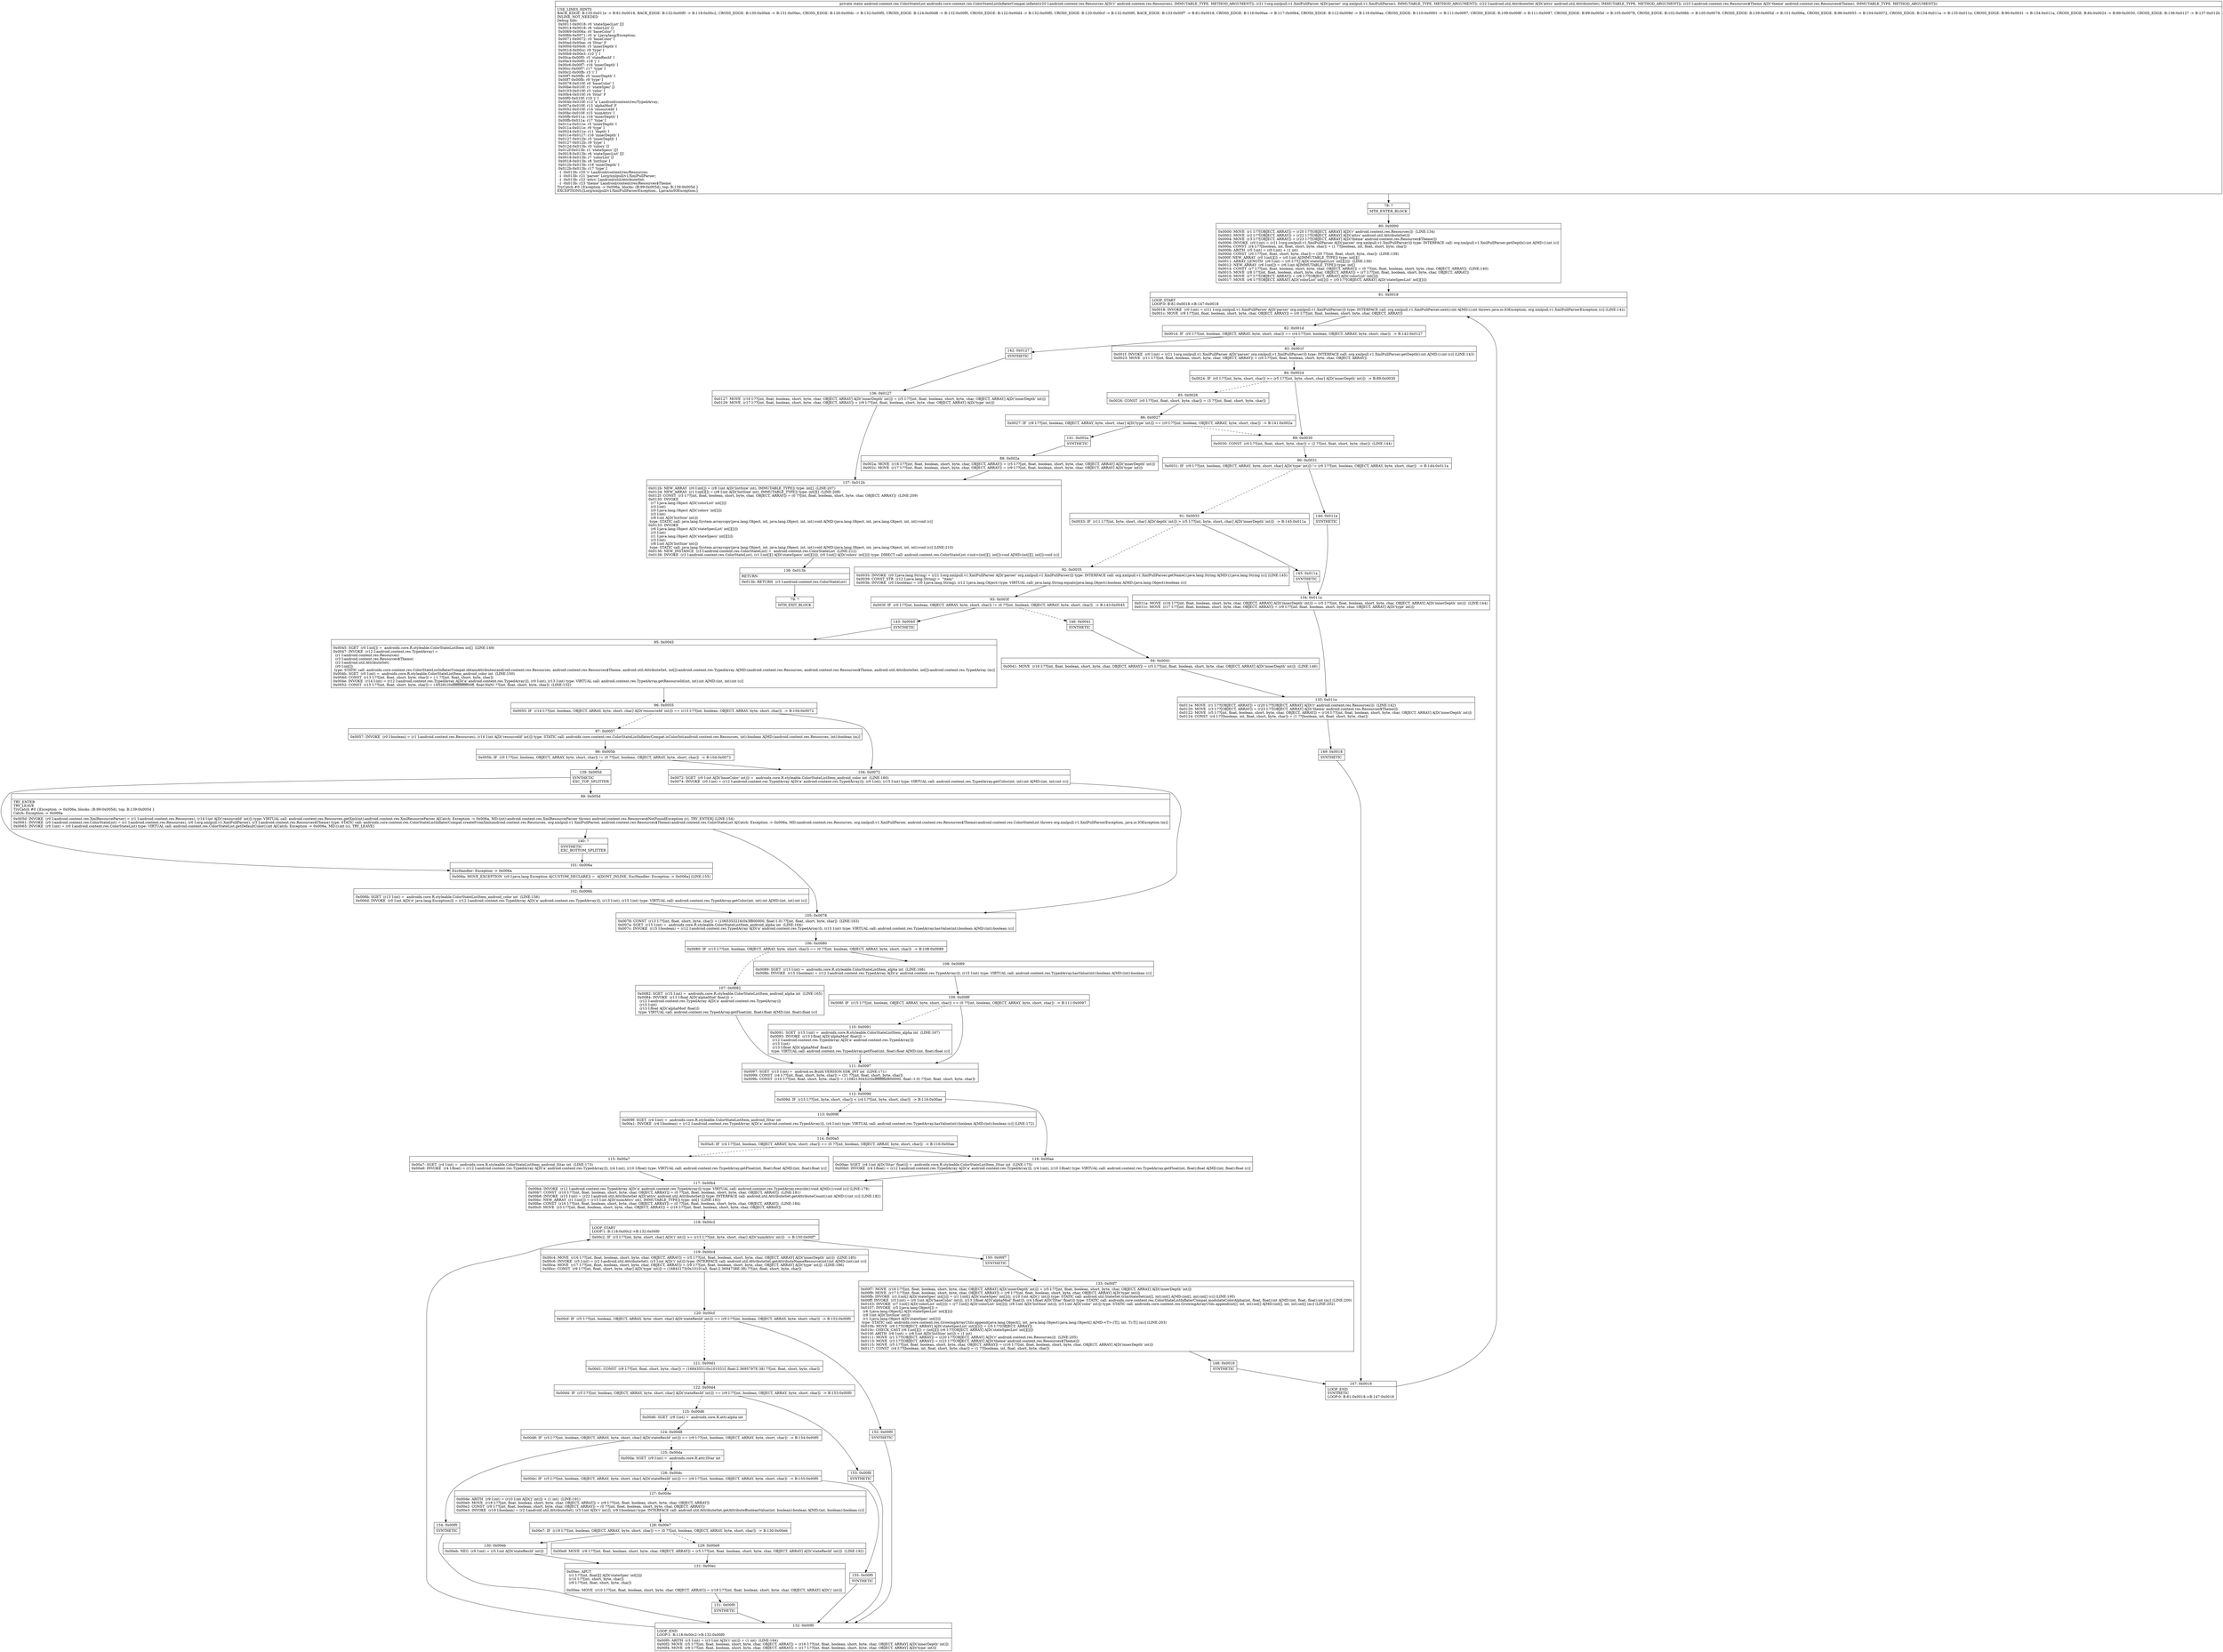 digraph "CFG forandroidx.core.content.res.ColorStateListInflaterCompat.inflate(Landroid\/content\/res\/Resources;Lorg\/xmlpull\/v1\/XmlPullParser;Landroid\/util\/AttributeSet;Landroid\/content\/res\/Resources$Theme;)Landroid\/content\/res\/ColorStateList;" {
Node_78 [shape=record,label="{78\:\ ?|MTH_ENTER_BLOCK\l}"];
Node_80 [shape=record,label="{80\:\ 0x0000|0x0000: MOVE  (r1 I:??[OBJECT, ARRAY]) = (r20 I:??[OBJECT, ARRAY] A[D('r' android.content.res.Resources)])  (LINE:134)\l0x0002: MOVE  (r2 I:??[OBJECT, ARRAY]) = (r22 I:??[OBJECT, ARRAY] A[D('attrs' android.util.AttributeSet)]) \l0x0004: MOVE  (r3 I:??[OBJECT, ARRAY]) = (r23 I:??[OBJECT, ARRAY] A[D('theme' android.content.res.Resources$Theme)]) \l0x0006: INVOKE  (r0 I:int) = (r21 I:org.xmlpull.v1.XmlPullParser A[D('parser' org.xmlpull.v1.XmlPullParser)]) type: INTERFACE call: org.xmlpull.v1.XmlPullParser.getDepth():int A[MD:():int (c)]\l0x000a: CONST  (r4 I:??[boolean, int, float, short, byte, char]) = (1 ??[boolean, int, float, short, byte, char]) \l0x000b: ARITH  (r5 I:int) = (r0 I:int) + (1 int) \l0x000d: CONST  (r0 I:??[int, float, short, byte, char]) = (20 ??[int, float, short, byte, char])  (LINE:138)\l0x000f: NEW_ARRAY  (r0 I:int[][]) = (r0 I:int A[IMMUTABLE_TYPE]) type: int[][] \l0x0011: ARRAY_LENGTH  (r6 I:int) = (r0 I:??[] A[D('stateSpecList' int[][])])  (LINE:139)\l0x0012: NEW_ARRAY  (r6 I:int[]) = (r6 I:int A[IMMUTABLE_TYPE]) type: int[] \l0x0014: CONST  (r7 I:??[int, float, boolean, short, byte, char, OBJECT, ARRAY]) = (0 ??[int, float, boolean, short, byte, char, OBJECT, ARRAY])  (LINE:140)\l0x0015: MOVE  (r8 I:??[int, float, boolean, short, byte, char, OBJECT, ARRAY]) = (r7 I:??[int, float, boolean, short, byte, char, OBJECT, ARRAY]) \l0x0016: MOVE  (r7 I:??[OBJECT, ARRAY]) = (r6 I:??[OBJECT, ARRAY] A[D('colorList' int[])]) \l0x0017: MOVE  (r6 I:??[OBJECT, ARRAY] A[D('colorList' int[])]) = (r0 I:??[OBJECT, ARRAY] A[D('stateSpecList' int[][])]) \l}"];
Node_81 [shape=record,label="{81\:\ 0x0018|LOOP_START\lLOOP:0: B:81:0x0018\-\>B:147:0x0018\l|0x0018: INVOKE  (r0 I:int) = (r21 I:org.xmlpull.v1.XmlPullParser A[D('parser' org.xmlpull.v1.XmlPullParser)]) type: INTERFACE call: org.xmlpull.v1.XmlPullParser.next():int A[MD:():int throws java.io.IOException, org.xmlpull.v1.XmlPullParserException (c)] (LINE:142)\l0x001c: MOVE  (r9 I:??[int, float, boolean, short, byte, char, OBJECT, ARRAY]) = (r0 I:??[int, float, boolean, short, byte, char, OBJECT, ARRAY]) \l}"];
Node_82 [shape=record,label="{82\:\ 0x001d|0x001d: IF  (r0 I:??[int, boolean, OBJECT, ARRAY, byte, short, char]) == (r4 I:??[int, boolean, OBJECT, ARRAY, byte, short, char])  \-\> B:142:0x0127 \l}"];
Node_83 [shape=record,label="{83\:\ 0x001f|0x001f: INVOKE  (r0 I:int) = (r21 I:org.xmlpull.v1.XmlPullParser A[D('parser' org.xmlpull.v1.XmlPullParser)]) type: INTERFACE call: org.xmlpull.v1.XmlPullParser.getDepth():int A[MD:():int (c)] (LINE:143)\l0x0023: MOVE  (r11 I:??[int, float, boolean, short, byte, char, OBJECT, ARRAY]) = (r0 I:??[int, float, boolean, short, byte, char, OBJECT, ARRAY]) \l}"];
Node_84 [shape=record,label="{84\:\ 0x0024|0x0024: IF  (r0 I:??[int, byte, short, char]) \>= (r5 I:??[int, byte, short, char] A[D('innerDepth' int)])  \-\> B:89:0x0030 \l}"];
Node_85 [shape=record,label="{85\:\ 0x0026|0x0026: CONST  (r0 I:??[int, float, short, byte, char]) = (3 ??[int, float, short, byte, char]) \l}"];
Node_86 [shape=record,label="{86\:\ 0x0027|0x0027: IF  (r9 I:??[int, boolean, OBJECT, ARRAY, byte, short, char] A[D('type' int)]) == (r0 I:??[int, boolean, OBJECT, ARRAY, byte, short, char])  \-\> B:141:0x002a \l}"];
Node_141 [shape=record,label="{141\:\ 0x002a|SYNTHETIC\l}"];
Node_88 [shape=record,label="{88\:\ 0x002a|0x002a: MOVE  (r16 I:??[int, float, boolean, short, byte, char, OBJECT, ARRAY]) = (r5 I:??[int, float, boolean, short, byte, char, OBJECT, ARRAY] A[D('innerDepth' int)]) \l0x002c: MOVE  (r17 I:??[int, float, boolean, short, byte, char, OBJECT, ARRAY]) = (r9 I:??[int, float, boolean, short, byte, char, OBJECT, ARRAY] A[D('type' int)]) \l}"];
Node_137 [shape=record,label="{137\:\ 0x012b|0x012b: NEW_ARRAY  (r0 I:int[]) = (r8 I:int A[D('listSize' int), IMMUTABLE_TYPE]) type: int[]  (LINE:207)\l0x012d: NEW_ARRAY  (r1 I:int[][]) = (r8 I:int A[D('listSize' int), IMMUTABLE_TYPE]) type: int[][]  (LINE:208)\l0x012f: CONST  (r3 I:??[int, float, boolean, short, byte, char, OBJECT, ARRAY]) = (0 ??[int, float, boolean, short, byte, char, OBJECT, ARRAY])  (LINE:209)\l0x0130: INVOKE  \l  (r7 I:java.lang.Object A[D('colorList' int[])])\l  (r3 I:int)\l  (r0 I:java.lang.Object A[D('colors' int[])])\l  (r3 I:int)\l  (r8 I:int A[D('listSize' int)])\l type: STATIC call: java.lang.System.arraycopy(java.lang.Object, int, java.lang.Object, int, int):void A[MD:(java.lang.Object, int, java.lang.Object, int, int):void (c)]\l0x0133: INVOKE  \l  (r6 I:java.lang.Object A[D('stateSpecList' int[][])])\l  (r3 I:int)\l  (r1 I:java.lang.Object A[D('stateSpecs' int[][])])\l  (r3 I:int)\l  (r8 I:int A[D('listSize' int)])\l type: STATIC call: java.lang.System.arraycopy(java.lang.Object, int, java.lang.Object, int, int):void A[MD:(java.lang.Object, int, java.lang.Object, int, int):void (c)] (LINE:210)\l0x0136: NEW_INSTANCE  (r3 I:android.content.res.ColorStateList) =  android.content.res.ColorStateList  (LINE:212)\l0x0138: INVOKE  (r3 I:android.content.res.ColorStateList), (r1 I:int[][] A[D('stateSpecs' int[][])]), (r0 I:int[] A[D('colors' int[])]) type: DIRECT call: android.content.res.ColorStateList.\<init\>(int[][], int[]):void A[MD:(int[][], int[]):void (c)]\l}"];
Node_138 [shape=record,label="{138\:\ 0x013b|RETURN\l|0x013b: RETURN  (r3 I:android.content.res.ColorStateList) \l}"];
Node_79 [shape=record,label="{79\:\ ?|MTH_EXIT_BLOCK\l}"];
Node_89 [shape=record,label="{89\:\ 0x0030|0x0030: CONST  (r0 I:??[int, float, short, byte, char]) = (2 ??[int, float, short, byte, char])  (LINE:144)\l}"];
Node_90 [shape=record,label="{90\:\ 0x0031|0x0031: IF  (r9 I:??[int, boolean, OBJECT, ARRAY, byte, short, char] A[D('type' int)]) != (r0 I:??[int, boolean, OBJECT, ARRAY, byte, short, char])  \-\> B:144:0x011a \l}"];
Node_91 [shape=record,label="{91\:\ 0x0033|0x0033: IF  (r11 I:??[int, byte, short, char] A[D('depth' int)]) \> (r5 I:??[int, byte, short, char] A[D('innerDepth' int)])  \-\> B:145:0x011a \l}"];
Node_92 [shape=record,label="{92\:\ 0x0035|0x0035: INVOKE  (r0 I:java.lang.String) = (r21 I:org.xmlpull.v1.XmlPullParser A[D('parser' org.xmlpull.v1.XmlPullParser)]) type: INTERFACE call: org.xmlpull.v1.XmlPullParser.getName():java.lang.String A[MD:():java.lang.String (c)] (LINE:145)\l0x0039: CONST_STR  (r12 I:java.lang.String) =  \"item\" \l0x003b: INVOKE  (r0 I:boolean) = (r0 I:java.lang.String), (r12 I:java.lang.Object) type: VIRTUAL call: java.lang.String.equals(java.lang.Object):boolean A[MD:(java.lang.Object):boolean (c)]\l}"];
Node_93 [shape=record,label="{93\:\ 0x003f|0x003f: IF  (r0 I:??[int, boolean, OBJECT, ARRAY, byte, short, char]) != (0 ??[int, boolean, OBJECT, ARRAY, byte, short, char])  \-\> B:143:0x0045 \l}"];
Node_143 [shape=record,label="{143\:\ 0x0045|SYNTHETIC\l}"];
Node_95 [shape=record,label="{95\:\ 0x0045|0x0045: SGET  (r0 I:int[]) =  androidx.core.R.styleable.ColorStateListItem int[]  (LINE:149)\l0x0047: INVOKE  (r12 I:android.content.res.TypedArray) = \l  (r1 I:android.content.res.Resources)\l  (r3 I:android.content.res.Resources$Theme)\l  (r2 I:android.util.AttributeSet)\l  (r0 I:int[])\l type: STATIC call: androidx.core.content.res.ColorStateListInflaterCompat.obtainAttributes(android.content.res.Resources, android.content.res.Resources$Theme, android.util.AttributeSet, int[]):android.content.res.TypedArray A[MD:(android.content.res.Resources, android.content.res.Resources$Theme, android.util.AttributeSet, int[]):android.content.res.TypedArray (m)]\l0x004b: SGET  (r0 I:int) =  androidx.core.R.styleable.ColorStateListItem_android_color int  (LINE:150)\l0x004d: CONST  (r13 I:??[int, float, short, byte, char]) = (\-1 ??[int, float, short, byte, char]) \l0x004e: INVOKE  (r14 I:int) = (r12 I:android.content.res.TypedArray A[D('a' android.content.res.TypedArray)]), (r0 I:int), (r13 I:int) type: VIRTUAL call: android.content.res.TypedArray.getResourceId(int, int):int A[MD:(int, int):int (c)]\l0x0052: CONST  (r15 I:??[int, float, short, byte, char]) = (\-65281(0xffffffffffff00ff, float:NaN) ??[int, float, short, byte, char])  (LINE:152)\l}"];
Node_96 [shape=record,label="{96\:\ 0x0055|0x0055: IF  (r14 I:??[int, boolean, OBJECT, ARRAY, byte, short, char] A[D('resourceId' int)]) == (r13 I:??[int, boolean, OBJECT, ARRAY, byte, short, char])  \-\> B:104:0x0072 \l}"];
Node_97 [shape=record,label="{97\:\ 0x0057|0x0057: INVOKE  (r0 I:boolean) = (r1 I:android.content.res.Resources), (r14 I:int A[D('resourceId' int)]) type: STATIC call: androidx.core.content.res.ColorStateListInflaterCompat.isColorInt(android.content.res.Resources, int):boolean A[MD:(android.content.res.Resources, int):boolean (m)]\l}"];
Node_98 [shape=record,label="{98\:\ 0x005b|0x005b: IF  (r0 I:??[int, boolean, OBJECT, ARRAY, byte, short, char]) != (0 ??[int, boolean, OBJECT, ARRAY, byte, short, char])  \-\> B:104:0x0072 \l}"];
Node_139 [shape=record,label="{139\:\ 0x005d|SYNTHETIC\lEXC_TOP_SPLITTER\l}"];
Node_99 [shape=record,label="{99\:\ 0x005d|TRY_ENTER\lTRY_LEAVE\lTryCatch #0 \{Exception \-\> 0x006a, blocks: (B:99:0x005d), top: B:139:0x005d \}\lCatch: Exception \-\> 0x006a\l|0x005d: INVOKE  (r0 I:android.content.res.XmlResourceParser) = (r1 I:android.content.res.Resources), (r14 I:int A[D('resourceId' int)]) type: VIRTUAL call: android.content.res.Resources.getXml(int):android.content.res.XmlResourceParser A[Catch: Exception \-\> 0x006a, MD:(int):android.content.res.XmlResourceParser throws android.content.res.Resources$NotFoundException (c), TRY_ENTER] (LINE:154)\l0x0061: INVOKE  (r0 I:android.content.res.ColorStateList) = (r1 I:android.content.res.Resources), (r0 I:org.xmlpull.v1.XmlPullParser), (r3 I:android.content.res.Resources$Theme) type: STATIC call: androidx.core.content.res.ColorStateListInflaterCompat.createFromXml(android.content.res.Resources, org.xmlpull.v1.XmlPullParser, android.content.res.Resources$Theme):android.content.res.ColorStateList A[Catch: Exception \-\> 0x006a, MD:(android.content.res.Resources, org.xmlpull.v1.XmlPullParser, android.content.res.Resources$Theme):android.content.res.ColorStateList throws org.xmlpull.v1.XmlPullParserException, java.io.IOException (m)]\l0x0065: INVOKE  (r0 I:int) = (r0 I:android.content.res.ColorStateList) type: VIRTUAL call: android.content.res.ColorStateList.getDefaultColor():int A[Catch: Exception \-\> 0x006a, MD:():int (c), TRY_LEAVE]\l}"];
Node_105 [shape=record,label="{105\:\ 0x0078|0x0078: CONST  (r13 I:??[int, float, short, byte, char]) = (1065353216(0x3f800000, float:1.0) ??[int, float, short, byte, char])  (LINE:163)\l0x007a: SGET  (r15 I:int) =  androidx.core.R.styleable.ColorStateListItem_android_alpha int  (LINE:164)\l0x007c: INVOKE  (r15 I:boolean) = (r12 I:android.content.res.TypedArray A[D('a' android.content.res.TypedArray)]), (r15 I:int) type: VIRTUAL call: android.content.res.TypedArray.hasValue(int):boolean A[MD:(int):boolean (c)]\l}"];
Node_106 [shape=record,label="{106\:\ 0x0080|0x0080: IF  (r15 I:??[int, boolean, OBJECT, ARRAY, byte, short, char]) == (0 ??[int, boolean, OBJECT, ARRAY, byte, short, char])  \-\> B:108:0x0089 \l}"];
Node_107 [shape=record,label="{107\:\ 0x0082|0x0082: SGET  (r15 I:int) =  androidx.core.R.styleable.ColorStateListItem_android_alpha int  (LINE:165)\l0x0084: INVOKE  (r13 I:float A[D('alphaMod' float)]) = \l  (r12 I:android.content.res.TypedArray A[D('a' android.content.res.TypedArray)])\l  (r15 I:int)\l  (r13 I:float A[D('alphaMod' float)])\l type: VIRTUAL call: android.content.res.TypedArray.getFloat(int, float):float A[MD:(int, float):float (c)]\l}"];
Node_111 [shape=record,label="{111\:\ 0x0097|0x0097: SGET  (r15 I:int) =  android.os.Build.VERSION.SDK_INT int  (LINE:171)\l0x0099: CONST  (r4 I:??[int, float, short, byte, char]) = (31 ??[int, float, short, byte, char]) \l0x009b: CONST  (r10 I:??[int, float, short, byte, char]) = (\-1082130432(0xffffffffbf800000, float:\-1.0) ??[int, float, short, byte, char]) \l}"];
Node_112 [shape=record,label="{112\:\ 0x009d|0x009d: IF  (r15 I:??[int, byte, short, char]) \< (r4 I:??[int, byte, short, char])  \-\> B:116:0x00ae \l}"];
Node_113 [shape=record,label="{113\:\ 0x009f|0x009f: SGET  (r4 I:int) =  androidx.core.R.styleable.ColorStateListItem_android_lStar int \l0x00a1: INVOKE  (r4 I:boolean) = (r12 I:android.content.res.TypedArray A[D('a' android.content.res.TypedArray)]), (r4 I:int) type: VIRTUAL call: android.content.res.TypedArray.hasValue(int):boolean A[MD:(int):boolean (c)] (LINE:172)\l}"];
Node_114 [shape=record,label="{114\:\ 0x00a5|0x00a5: IF  (r4 I:??[int, boolean, OBJECT, ARRAY, byte, short, char]) == (0 ??[int, boolean, OBJECT, ARRAY, byte, short, char])  \-\> B:116:0x00ae \l}"];
Node_115 [shape=record,label="{115\:\ 0x00a7|0x00a7: SGET  (r4 I:int) =  androidx.core.R.styleable.ColorStateListItem_android_lStar int  (LINE:173)\l0x00a9: INVOKE  (r4 I:float) = (r12 I:android.content.res.TypedArray A[D('a' android.content.res.TypedArray)]), (r4 I:int), (r10 I:float) type: VIRTUAL call: android.content.res.TypedArray.getFloat(int, float):float A[MD:(int, float):float (c)]\l}"];
Node_117 [shape=record,label="{117\:\ 0x00b4|0x00b4: INVOKE  (r12 I:android.content.res.TypedArray A[D('a' android.content.res.TypedArray)]) type: VIRTUAL call: android.content.res.TypedArray.recycle():void A[MD:():void (c)] (LINE:178)\l0x00b7: CONST  (r10 I:??[int, float, boolean, short, byte, char, OBJECT, ARRAY]) = (0 ??[int, float, boolean, short, byte, char, OBJECT, ARRAY])  (LINE:181)\l0x00b8: INVOKE  (r15 I:int) = (r22 I:android.util.AttributeSet A[D('attrs' android.util.AttributeSet)]) type: INTERFACE call: android.util.AttributeSet.getAttributeCount():int A[MD:():int (c)] (LINE:182)\l0x00bc: NEW_ARRAY  (r1 I:int[]) = (r15 I:int A[D('numAttrs' int), IMMUTABLE_TYPE]) type: int[]  (LINE:183)\l0x00be: CONST  (r16 I:??[int, float, boolean, short, byte, char, OBJECT, ARRAY]) = (0 ??[int, float, boolean, short, byte, char, OBJECT, ARRAY])  (LINE:184)\l0x00c0: MOVE  (r3 I:??[int, float, boolean, short, byte, char, OBJECT, ARRAY]) = (r16 I:??[int, float, boolean, short, byte, char, OBJECT, ARRAY]) \l}"];
Node_118 [shape=record,label="{118\:\ 0x00c2|LOOP_START\lLOOP:1: B:118:0x00c2\-\>B:132:0x00f0\l|0x00c2: IF  (r3 I:??[int, byte, short, char] A[D('i' int)]) \>= (r15 I:??[int, byte, short, char] A[D('numAttrs' int)])  \-\> B:150:0x00f7 \l}"];
Node_119 [shape=record,label="{119\:\ 0x00c4|0x00c4: MOVE  (r16 I:??[int, float, boolean, short, byte, char, OBJECT, ARRAY]) = (r5 I:??[int, float, boolean, short, byte, char, OBJECT, ARRAY] A[D('innerDepth' int)])  (LINE:185)\l0x00c6: INVOKE  (r5 I:int) = (r2 I:android.util.AttributeSet), (r3 I:int A[D('i' int)]) type: INTERFACE call: android.util.AttributeSet.getAttributeNameResource(int):int A[MD:(int):int (c)]\l0x00ca: MOVE  (r17 I:??[int, float, boolean, short, byte, char, OBJECT, ARRAY]) = (r9 I:??[int, float, boolean, short, byte, char, OBJECT, ARRAY] A[D('type' int)])  (LINE:186)\l0x00cc: CONST  (r9 I:??[int, float, short, byte, char] A[D('type' int)]) = (16843173(0x10101a5, float:2.3694738E\-38) ??[int, float, short, byte, char]) \l}"];
Node_120 [shape=record,label="{120\:\ 0x00cf|0x00cf: IF  (r5 I:??[int, boolean, OBJECT, ARRAY, byte, short, char] A[D('stateResId' int)]) == (r9 I:??[int, boolean, OBJECT, ARRAY, byte, short, char])  \-\> B:152:0x00f0 \l}"];
Node_121 [shape=record,label="{121\:\ 0x00d1|0x00d1: CONST  (r9 I:??[int, float, short, byte, char]) = (16843551(0x101031f, float:2.3695797E\-38) ??[int, float, short, byte, char]) \l}"];
Node_122 [shape=record,label="{122\:\ 0x00d4|0x00d4: IF  (r5 I:??[int, boolean, OBJECT, ARRAY, byte, short, char] A[D('stateResId' int)]) == (r9 I:??[int, boolean, OBJECT, ARRAY, byte, short, char])  \-\> B:153:0x00f0 \l}"];
Node_123 [shape=record,label="{123\:\ 0x00d6|0x00d6: SGET  (r9 I:int) =  androidx.core.R.attr.alpha int \l}"];
Node_124 [shape=record,label="{124\:\ 0x00d8|0x00d8: IF  (r5 I:??[int, boolean, OBJECT, ARRAY, byte, short, char] A[D('stateResId' int)]) == (r9 I:??[int, boolean, OBJECT, ARRAY, byte, short, char])  \-\> B:154:0x00f0 \l}"];
Node_125 [shape=record,label="{125\:\ 0x00da|0x00da: SGET  (r9 I:int) =  androidx.core.R.attr.lStar int \l}"];
Node_126 [shape=record,label="{126\:\ 0x00dc|0x00dc: IF  (r5 I:??[int, boolean, OBJECT, ARRAY, byte, short, char] A[D('stateResId' int)]) == (r9 I:??[int, boolean, OBJECT, ARRAY, byte, short, char])  \-\> B:155:0x00f0 \l}"];
Node_127 [shape=record,label="{127\:\ 0x00de|0x00de: ARITH  (r9 I:int) = (r10 I:int A[D('j' int)]) + (1 int)  (LINE:191)\l0x00e0: MOVE  (r18 I:??[int, float, boolean, short, byte, char, OBJECT, ARRAY]) = (r9 I:??[int, float, boolean, short, byte, char, OBJECT, ARRAY]) \l0x00e2: CONST  (r9 I:??[int, float, boolean, short, byte, char, OBJECT, ARRAY]) = (0 ??[int, float, boolean, short, byte, char, OBJECT, ARRAY]) \l0x00e3: INVOKE  (r19 I:boolean) = (r2 I:android.util.AttributeSet), (r3 I:int A[D('i' int)]), (r9 I:boolean) type: INTERFACE call: android.util.AttributeSet.getAttributeBooleanValue(int, boolean):boolean A[MD:(int, boolean):boolean (c)]\l}"];
Node_128 [shape=record,label="{128\:\ 0x00e7|0x00e7: IF  (r19 I:??[int, boolean, OBJECT, ARRAY, byte, short, char]) == (0 ??[int, boolean, OBJECT, ARRAY, byte, short, char])  \-\> B:130:0x00eb \l}"];
Node_129 [shape=record,label="{129\:\ 0x00e9|0x00e9: MOVE  (r9 I:??[int, float, boolean, short, byte, char, OBJECT, ARRAY]) = (r5 I:??[int, float, boolean, short, byte, char, OBJECT, ARRAY] A[D('stateResId' int)])  (LINE:192)\l}"];
Node_131 [shape=record,label="{131\:\ 0x00ec|0x00ec: APUT  \l  (r1 I:??[int, float][] A[D('stateSpec' int[])])\l  (r10 I:??[int, short, byte, char])\l  (r9 I:??[int, float, short, byte, char])\l \l0x00ee: MOVE  (r10 I:??[int, float, boolean, short, byte, char, OBJECT, ARRAY]) = (r18 I:??[int, float, boolean, short, byte, char, OBJECT, ARRAY] A[D('j' int)]) \l}"];
Node_151 [shape=record,label="{151\:\ 0x00f0|SYNTHETIC\l}"];
Node_132 [shape=record,label="{132\:\ 0x00f0|LOOP_END\lLOOP:1: B:118:0x00c2\-\>B:132:0x00f0\l|0x00f0: ARITH  (r3 I:int) = (r3 I:int A[D('i' int)]) + (1 int)  (LINE:184)\l0x00f2: MOVE  (r5 I:??[int, float, boolean, short, byte, char, OBJECT, ARRAY]) = (r16 I:??[int, float, boolean, short, byte, char, OBJECT, ARRAY] A[D('innerDepth' int)]) \l0x00f4: MOVE  (r9 I:??[int, float, boolean, short, byte, char, OBJECT, ARRAY]) = (r17 I:??[int, float, boolean, short, byte, char, OBJECT, ARRAY] A[D('type' int)]) \l}"];
Node_130 [shape=record,label="{130\:\ 0x00eb|0x00eb: NEG  (r9 I:int) = (r5 I:int A[D('stateResId' int)]) \l}"];
Node_155 [shape=record,label="{155\:\ 0x00f0|SYNTHETIC\l}"];
Node_154 [shape=record,label="{154\:\ 0x00f0|SYNTHETIC\l}"];
Node_153 [shape=record,label="{153\:\ 0x00f0|SYNTHETIC\l}"];
Node_152 [shape=record,label="{152\:\ 0x00f0|SYNTHETIC\l}"];
Node_150 [shape=record,label="{150\:\ 0x00f7|SYNTHETIC\l}"];
Node_133 [shape=record,label="{133\:\ 0x00f7|0x00f7: MOVE  (r16 I:??[int, float, boolean, short, byte, char, OBJECT, ARRAY] A[D('innerDepth' int)]) = (r5 I:??[int, float, boolean, short, byte, char, OBJECT, ARRAY] A[D('innerDepth' int)]) \l0x00f9: MOVE  (r17 I:??[int, float, boolean, short, byte, char, OBJECT, ARRAY]) = (r9 I:??[int, float, boolean, short, byte, char, OBJECT, ARRAY] A[D('type' int)]) \l0x00fb: INVOKE  (r1 I:int[] A[D('stateSpec' int[])]) = (r1 I:int[] A[D('stateSpec' int[])]), (r10 I:int A[D('j' int)]) type: STATIC call: android.util.StateSet.trimStateSet(int[], int):int[] A[MD:(int[], int):int[] (c)] (LINE:195)\l0x00ff: INVOKE  (r3 I:int) = (r0 I:int A[D('baseColor' int)]), (r13 I:float A[D('alphaMod' float)]), (r4 I:float A[D('lStar' float)]) type: STATIC call: androidx.core.content.res.ColorStateListInflaterCompat.modulateColorAlpha(int, float, float):int A[MD:(int, float, float):int (m)] (LINE:200)\l0x0103: INVOKE  (r7 I:int[] A[D('colorList' int[])]) = (r7 I:int[] A[D('colorList' int[])]), (r8 I:int A[D('listSize' int)]), (r3 I:int A[D('color' int)]) type: STATIC call: androidx.core.content.res.GrowingArrayUtils.append(int[], int, int):int[] A[MD:(int[], int, int):int[] (m)] (LINE:202)\l0x0107: INVOKE  (r5 I:java.lang.Object[]) = \l  (r6 I:java.lang.Object[] A[D('stateSpecList' int[][])])\l  (r8 I:int A[D('listSize' int)])\l  (r1 I:java.lang.Object A[D('stateSpec' int[])])\l type: STATIC call: androidx.core.content.res.GrowingArrayUtils.append(java.lang.Object[], int, java.lang.Object):java.lang.Object[] A[MD:\<T\>:(T[], int, T):T[] (m)] (LINE:203)\l0x010b: MOVE  (r6 I:??[OBJECT, ARRAY] A[D('stateSpecList' int[][])]) = (r5 I:??[OBJECT, ARRAY]) \l0x010c: CHECK_CAST (r6 I:int[][]) = (int[][]) (r6 I:??[OBJECT, ARRAY] A[D('stateSpecList' int[][])]) \l0x010f: ARITH  (r8 I:int) = (r8 I:int A[D('listSize' int)]) + (1 int) \l0x0111: MOVE  (r1 I:??[OBJECT, ARRAY]) = (r20 I:??[OBJECT, ARRAY] A[D('r' android.content.res.Resources)])  (LINE:205)\l0x0113: MOVE  (r3 I:??[OBJECT, ARRAY]) = (r23 I:??[OBJECT, ARRAY] A[D('theme' android.content.res.Resources$Theme)]) \l0x0115: MOVE  (r5 I:??[int, float, boolean, short, byte, char, OBJECT, ARRAY]) = (r16 I:??[int, float, boolean, short, byte, char, OBJECT, ARRAY] A[D('innerDepth' int)]) \l0x0117: CONST  (r4 I:??[boolean, int, float, short, byte, char]) = (1 ??[boolean, int, float, short, byte, char]) \l}"];
Node_148 [shape=record,label="{148\:\ 0x0018|SYNTHETIC\l}"];
Node_147 [shape=record,label="{147\:\ 0x0018|LOOP_END\lSYNTHETIC\lLOOP:0: B:81:0x0018\-\>B:147:0x0018\l}"];
Node_116 [shape=record,label="{116\:\ 0x00ae|0x00ae: SGET  (r4 I:int A[D('lStar' float)]) =  androidx.core.R.styleable.ColorStateListItem_lStar int  (LINE:175)\l0x00b0: INVOKE  (r4 I:float) = (r12 I:android.content.res.TypedArray A[D('a' android.content.res.TypedArray)]), (r4 I:int), (r10 I:float) type: VIRTUAL call: android.content.res.TypedArray.getFloat(int, float):float A[MD:(int, float):float (c)]\l}"];
Node_108 [shape=record,label="{108\:\ 0x0089|0x0089: SGET  (r15 I:int) =  androidx.core.R.styleable.ColorStateListItem_alpha int  (LINE:166)\l0x008b: INVOKE  (r15 I:boolean) = (r12 I:android.content.res.TypedArray A[D('a' android.content.res.TypedArray)]), (r15 I:int) type: VIRTUAL call: android.content.res.TypedArray.hasValue(int):boolean A[MD:(int):boolean (c)]\l}"];
Node_109 [shape=record,label="{109\:\ 0x008f|0x008f: IF  (r15 I:??[int, boolean, OBJECT, ARRAY, byte, short, char]) == (0 ??[int, boolean, OBJECT, ARRAY, byte, short, char])  \-\> B:111:0x0097 \l}"];
Node_110 [shape=record,label="{110\:\ 0x0091|0x0091: SGET  (r15 I:int) =  androidx.core.R.styleable.ColorStateListItem_alpha int  (LINE:167)\l0x0093: INVOKE  (r13 I:float A[D('alphaMod' float)]) = \l  (r12 I:android.content.res.TypedArray A[D('a' android.content.res.TypedArray)])\l  (r15 I:int)\l  (r13 I:float A[D('alphaMod' float)])\l type: VIRTUAL call: android.content.res.TypedArray.getFloat(int, float):float A[MD:(int, float):float (c)]\l}"];
Node_140 [shape=record,label="{140\:\ ?|SYNTHETIC\lEXC_BOTTOM_SPLITTER\l}"];
Node_101 [shape=record,label="{101\:\ 0x006a|ExcHandler: Exception \-\> 0x006a\l|0x006a: MOVE_EXCEPTION  (r0 I:java.lang.Exception A[CUSTOM_DECLARE]) =  A[DONT_INLINE, ExcHandler: Exception \-\> 0x006a] (LINE:155)\l}"];
Node_102 [shape=record,label="{102\:\ 0x006b|0x006b: SGET  (r13 I:int) =  androidx.core.R.styleable.ColorStateListItem_android_color int  (LINE:156)\l0x006d: INVOKE  (r0 I:int A[D('e' java.lang.Exception)]) = (r12 I:android.content.res.TypedArray A[D('a' android.content.res.TypedArray)]), (r13 I:int), (r15 I:int) type: VIRTUAL call: android.content.res.TypedArray.getColor(int, int):int A[MD:(int, int):int (c)]\l}"];
Node_104 [shape=record,label="{104\:\ 0x0072|0x0072: SGET  (r0 I:int A[D('baseColor' int)]) =  androidx.core.R.styleable.ColorStateListItem_android_color int  (LINE:160)\l0x0074: INVOKE  (r0 I:int) = (r12 I:android.content.res.TypedArray A[D('a' android.content.res.TypedArray)]), (r0 I:int), (r15 I:int) type: VIRTUAL call: android.content.res.TypedArray.getColor(int, int):int A[MD:(int, int):int (c)]\l}"];
Node_146 [shape=record,label="{146\:\ 0x0041|SYNTHETIC\l}"];
Node_94 [shape=record,label="{94\:\ 0x0041|0x0041: MOVE  (r16 I:??[int, float, boolean, short, byte, char, OBJECT, ARRAY]) = (r5 I:??[int, float, boolean, short, byte, char, OBJECT, ARRAY] A[D('innerDepth' int)])  (LINE:146)\l}"];
Node_135 [shape=record,label="{135\:\ 0x011e|0x011e: MOVE  (r1 I:??[OBJECT, ARRAY]) = (r20 I:??[OBJECT, ARRAY] A[D('r' android.content.res.Resources)])  (LINE:142)\l0x0120: MOVE  (r3 I:??[OBJECT, ARRAY]) = (r23 I:??[OBJECT, ARRAY] A[D('theme' android.content.res.Resources$Theme)]) \l0x0122: MOVE  (r5 I:??[int, float, boolean, short, byte, char, OBJECT, ARRAY]) = (r16 I:??[int, float, boolean, short, byte, char, OBJECT, ARRAY] A[D('innerDepth' int)]) \l0x0124: CONST  (r4 I:??[boolean, int, float, short, byte, char]) = (1 ??[boolean, int, float, short, byte, char]) \l}"];
Node_149 [shape=record,label="{149\:\ 0x0018|SYNTHETIC\l}"];
Node_145 [shape=record,label="{145\:\ 0x011a|SYNTHETIC\l}"];
Node_134 [shape=record,label="{134\:\ 0x011a|0x011a: MOVE  (r16 I:??[int, float, boolean, short, byte, char, OBJECT, ARRAY] A[D('innerDepth' int)]) = (r5 I:??[int, float, boolean, short, byte, char, OBJECT, ARRAY] A[D('innerDepth' int)])  (LINE:144)\l0x011c: MOVE  (r17 I:??[int, float, boolean, short, byte, char, OBJECT, ARRAY]) = (r9 I:??[int, float, boolean, short, byte, char, OBJECT, ARRAY] A[D('type' int)]) \l}"];
Node_144 [shape=record,label="{144\:\ 0x011a|SYNTHETIC\l}"];
Node_142 [shape=record,label="{142\:\ 0x0127|SYNTHETIC\l}"];
Node_136 [shape=record,label="{136\:\ 0x0127|0x0127: MOVE  (r16 I:??[int, float, boolean, short, byte, char, OBJECT, ARRAY] A[D('innerDepth' int)]) = (r5 I:??[int, float, boolean, short, byte, char, OBJECT, ARRAY] A[D('innerDepth' int)]) \l0x0129: MOVE  (r17 I:??[int, float, boolean, short, byte, char, OBJECT, ARRAY]) = (r9 I:??[int, float, boolean, short, byte, char, OBJECT, ARRAY] A[D('type' int)]) \l}"];
MethodNode[shape=record,label="{private static android.content.res.ColorStateList androidx.core.content.res.ColorStateListInflaterCompat.inflate((r20 I:android.content.res.Resources A[D('r' android.content.res.Resources), IMMUTABLE_TYPE, METHOD_ARGUMENT]), (r21 I:org.xmlpull.v1.XmlPullParser A[D('parser' org.xmlpull.v1.XmlPullParser), IMMUTABLE_TYPE, METHOD_ARGUMENT]), (r22 I:android.util.AttributeSet A[D('attrs' android.util.AttributeSet), IMMUTABLE_TYPE, METHOD_ARGUMENT]), (r23 I:android.content.res.Resources$Theme A[D('theme' android.content.res.Resources$Theme), IMMUTABLE_TYPE, METHOD_ARGUMENT]))  | USE_LINES_HINTS\lBACK_EDGE: B:135:0x011e \-\> B:81:0x0018, BACK_EDGE: B:132:0x00f0 \-\> B:118:0x00c2, CROSS_EDGE: B:130:0x00eb \-\> B:131:0x00ec, CROSS_EDGE: B:126:0x00dc \-\> B:132:0x00f0, CROSS_EDGE: B:124:0x00d8 \-\> B:132:0x00f0, CROSS_EDGE: B:122:0x00d4 \-\> B:132:0x00f0, CROSS_EDGE: B:120:0x00cf \-\> B:132:0x00f0, BACK_EDGE: B:133:0x00f7 \-\> B:81:0x0018, CROSS_EDGE: B:116:0x00ae \-\> B:117:0x00b4, CROSS_EDGE: B:112:0x009d \-\> B:116:0x00ae, CROSS_EDGE: B:110:0x0091 \-\> B:111:0x0097, CROSS_EDGE: B:109:0x008f \-\> B:111:0x0097, CROSS_EDGE: B:99:0x005d \-\> B:105:0x0078, CROSS_EDGE: B:102:0x006b \-\> B:105:0x0078, CROSS_EDGE: B:139:0x005d \-\> B:101:0x006a, CROSS_EDGE: B:96:0x0055 \-\> B:104:0x0072, CROSS_EDGE: B:134:0x011a \-\> B:135:0x011e, CROSS_EDGE: B:90:0x0031 \-\> B:134:0x011a, CROSS_EDGE: B:84:0x0024 \-\> B:89:0x0030, CROSS_EDGE: B:136:0x0127 \-\> B:137:0x012b\lINLINE_NOT_NEEDED\lDebug Info:\l  0x0011\-0x0018: r0 'stateSpecList' [[I\l  0x0014\-0x0018: r6 'colorList' [I\l  0x0069\-0x006a: r0 'baseColor' I\l  0x006b\-0x0071: r0 'e' Ljava\/lang\/Exception;\l  0x0071\-0x0072: r0 'baseColor' I\l  0x00ad\-0x00ae: r4 'lStar' F\l  0x000d\-0x00c6: r5 'innerDepth' I\l  0x001d\-0x00cc: r9 'type' I\l  0x00b8\-0x00e3: r10 'j' I\l  0x00ca\-0x00f0: r5 'stateResId' I\l  0x00e3\-0x00f0: r18 'j' I\l  0x00c6\-0x00f7: r16 'innerDepth' I\l  0x00cc\-0x00f7: r17 'type' I\l  0x00c2\-0x00fb: r3 'i' I\l  0x00f7\-0x00fb: r5 'innerDepth' I\l  0x00f7\-0x00fb: r9 'type' I\l  0x0078\-0x010f: r0 'baseColor' I\l  0x00be\-0x010f: r1 'stateSpec' [I\l  0x0103\-0x010f: r3 'color' I\l  0x00b4\-0x010f: r4 'lStar' F\l  0x00f0\-0x010f: r10 'j' I\l  0x004b\-0x010f: r12 'a' Landroid\/content\/res\/TypedArray;\l  0x007a\-0x010f: r13 'alphaMod' F\l  0x0052\-0x010f: r14 'resourceId' I\l  0x00bc\-0x010f: r15 'numAttrs' I\l  0x00fb\-0x011a: r16 'innerDepth' I\l  0x00fb\-0x011a: r17 'type' I\l  0x011a\-0x011e: r5 'innerDepth' I\l  0x011a\-0x011e: r9 'type' I\l  0x0024\-0x011e: r11 'depth' I\l  0x011e\-0x0127: r16 'innerDepth' I\l  0x0127\-0x012b: r5 'innerDepth' I\l  0x0127\-0x012b: r9 'type' I\l  0x012d\-0x013b: r0 'colors' [I\l  0x012f\-0x013b: r1 'stateSpecs' [[I\l  0x0018\-0x013b: r6 'stateSpecList' [[I\l  0x0018\-0x013b: r7 'colorList' [I\l  0x0018\-0x013b: r8 'listSize' I\l  0x012b\-0x013b: r16 'innerDepth' I\l  0x012b\-0x013b: r17 'type' I\l  \-1 \-0x013b: r20 'r' Landroid\/content\/res\/Resources;\l  \-1 \-0x013b: r21 'parser' Lorg\/xmlpull\/v1\/XmlPullParser;\l  \-1 \-0x013b: r22 'attrs' Landroid\/util\/AttributeSet;\l  \-1 \-0x013b: r23 'theme' Landroid\/content\/res\/Resources$Theme;\lTryCatch #0 \{Exception \-\> 0x006a, blocks: (B:99:0x005d), top: B:139:0x005d \}\lEXCEPTIONS:[Lorg\/xmlpull\/v1\/XmlPullParserException;, Ljava\/io\/IOException;]\l}"];
MethodNode -> Node_78;Node_78 -> Node_80;
Node_80 -> Node_81;
Node_81 -> Node_82;
Node_82 -> Node_83[style=dashed];
Node_82 -> Node_142;
Node_83 -> Node_84;
Node_84 -> Node_85[style=dashed];
Node_84 -> Node_89;
Node_85 -> Node_86;
Node_86 -> Node_89[style=dashed];
Node_86 -> Node_141;
Node_141 -> Node_88;
Node_88 -> Node_137;
Node_137 -> Node_138;
Node_138 -> Node_79;
Node_89 -> Node_90;
Node_90 -> Node_91[style=dashed];
Node_90 -> Node_144;
Node_91 -> Node_92[style=dashed];
Node_91 -> Node_145;
Node_92 -> Node_93;
Node_93 -> Node_143;
Node_93 -> Node_146[style=dashed];
Node_143 -> Node_95;
Node_95 -> Node_96;
Node_96 -> Node_97[style=dashed];
Node_96 -> Node_104;
Node_97 -> Node_98;
Node_98 -> Node_104;
Node_98 -> Node_139[style=dashed];
Node_139 -> Node_99;
Node_139 -> Node_101;
Node_99 -> Node_105;
Node_99 -> Node_140;
Node_105 -> Node_106;
Node_106 -> Node_107[style=dashed];
Node_106 -> Node_108;
Node_107 -> Node_111;
Node_111 -> Node_112;
Node_112 -> Node_113[style=dashed];
Node_112 -> Node_116;
Node_113 -> Node_114;
Node_114 -> Node_115[style=dashed];
Node_114 -> Node_116;
Node_115 -> Node_117;
Node_117 -> Node_118;
Node_118 -> Node_119[style=dashed];
Node_118 -> Node_150;
Node_119 -> Node_120;
Node_120 -> Node_121[style=dashed];
Node_120 -> Node_152;
Node_121 -> Node_122;
Node_122 -> Node_123[style=dashed];
Node_122 -> Node_153;
Node_123 -> Node_124;
Node_124 -> Node_125[style=dashed];
Node_124 -> Node_154;
Node_125 -> Node_126;
Node_126 -> Node_127[style=dashed];
Node_126 -> Node_155;
Node_127 -> Node_128;
Node_128 -> Node_129[style=dashed];
Node_128 -> Node_130;
Node_129 -> Node_131;
Node_131 -> Node_151;
Node_151 -> Node_132;
Node_132 -> Node_118;
Node_130 -> Node_131;
Node_155 -> Node_132;
Node_154 -> Node_132;
Node_153 -> Node_132;
Node_152 -> Node_132;
Node_150 -> Node_133;
Node_133 -> Node_148;
Node_148 -> Node_147;
Node_147 -> Node_81;
Node_116 -> Node_117;
Node_108 -> Node_109;
Node_109 -> Node_110[style=dashed];
Node_109 -> Node_111;
Node_110 -> Node_111;
Node_140 -> Node_101;
Node_101 -> Node_102;
Node_102 -> Node_105;
Node_104 -> Node_105;
Node_146 -> Node_94;
Node_94 -> Node_135;
Node_135 -> Node_149;
Node_149 -> Node_147;
Node_145 -> Node_134;
Node_134 -> Node_135;
Node_144 -> Node_134;
Node_142 -> Node_136;
Node_136 -> Node_137;
}

